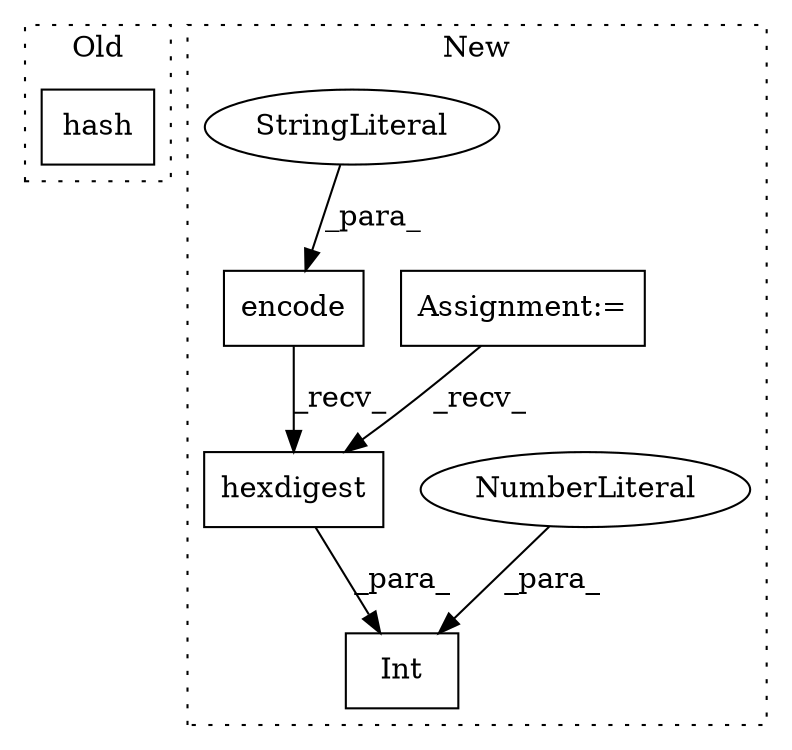 digraph G {
subgraph cluster0 {
1 [label="hash" a="32" s="11189,11216" l="5,1" shape="box"];
label = "Old";
style="dotted";
}
subgraph cluster1 {
2 [label="Int" a="32" s="11236,11341" l="4,1" shape="box"];
3 [label="NumberLiteral" a="34" s="11339" l="2" shape="ellipse"];
4 [label="encode" a="32" s="11310,11324" l="7,1" shape="box"];
5 [label="hexdigest" a="32" s="11327" l="11" shape="box"];
6 [label="Assignment:=" a="7" s="11205" l="7" shape="box"];
7 [label="StringLiteral" a="45" s="11317" l="7" shape="ellipse"];
label = "New";
style="dotted";
}
3 -> 2 [label="_para_"];
4 -> 5 [label="_recv_"];
5 -> 2 [label="_para_"];
6 -> 5 [label="_recv_"];
7 -> 4 [label="_para_"];
}